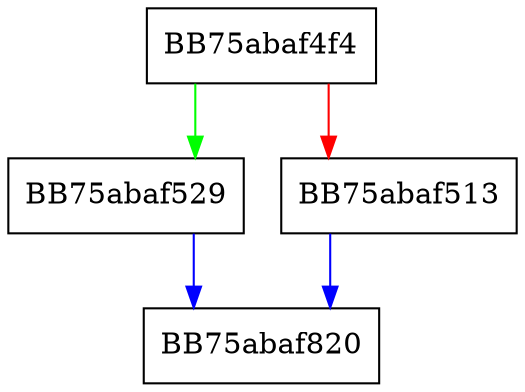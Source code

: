 digraph GetAllAttributes {
  node [shape="box"];
  graph [splines=ortho];
  BB75abaf4f4 -> BB75abaf529 [color="green"];
  BB75abaf4f4 -> BB75abaf513 [color="red"];
  BB75abaf513 -> BB75abaf820 [color="blue"];
  BB75abaf529 -> BB75abaf820 [color="blue"];
}